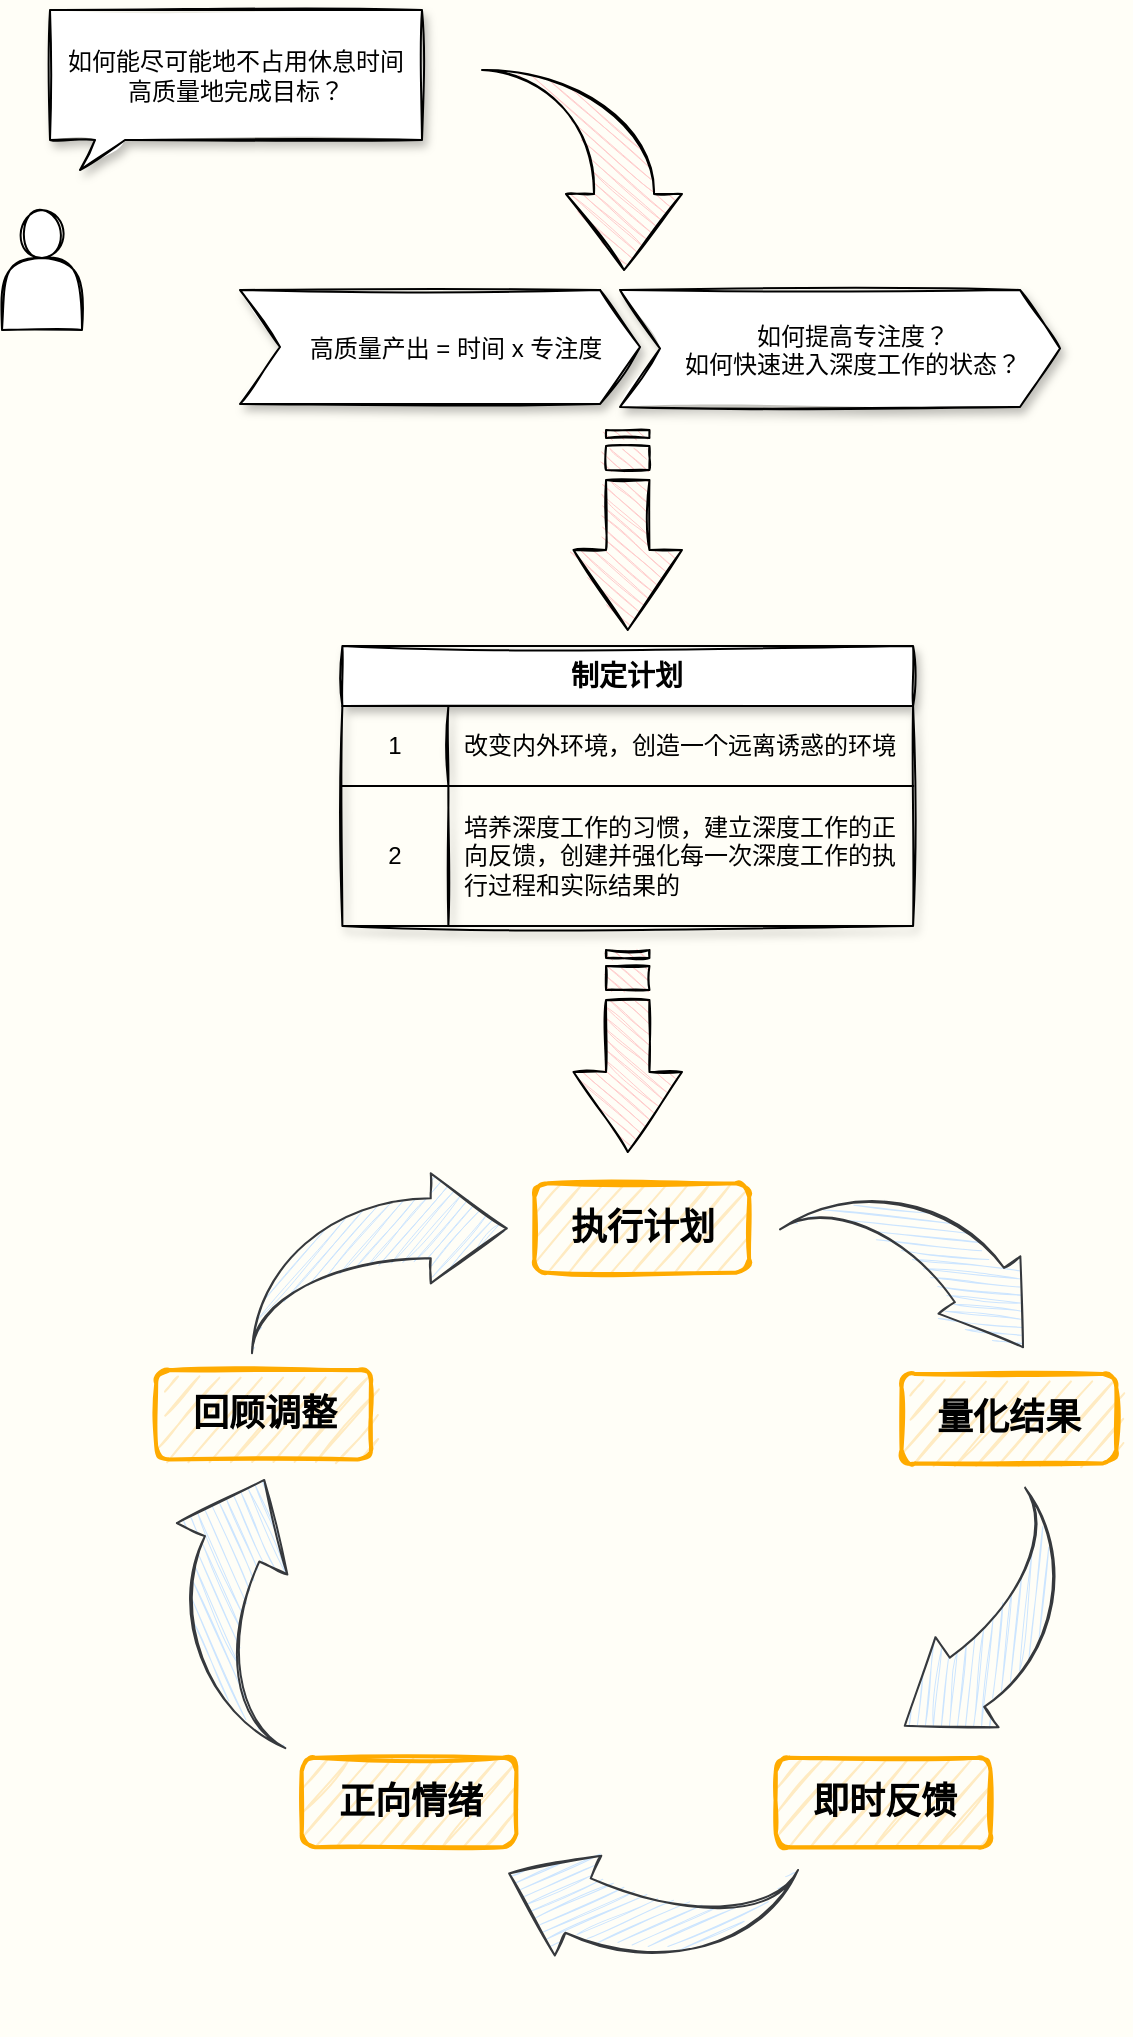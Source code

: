 <mxfile version="14.2.6" type="github">
  <diagram id="OWyOACpLeSbzCplrit9Z" name="第 1 页">
    <mxGraphModel dx="1141" dy="640" grid="0" gridSize="10" guides="1" tooltips="1" connect="1" arrows="1" fold="1" page="1" pageScale="1" pageWidth="827" pageHeight="1169" background="#FFFEF7" math="0" shadow="0">
      <root>
        <mxCell id="0" />
        <mxCell id="1" parent="0" />
        <mxCell id="_OrqzrfAxAN4q48u0Pvt-3" value="" style="shape=actor;whiteSpace=wrap;html=1;sketch=1;rounded=1;" parent="1" vertex="1">
          <mxGeometry x="90" y="190" width="40" height="60" as="geometry" />
        </mxCell>
        <mxCell id="_OrqzrfAxAN4q48u0Pvt-4" value="如何能尽可能地不占用休息时间高质量地完成目标？" style="whiteSpace=wrap;html=1;shape=mxgraph.basic.rectCallout;dx=30;dy=15;boundedLbl=1;shadow=1;spacingLeft=6;spacingRight=6;sketch=1;rounded=1;" parent="1" vertex="1">
          <mxGeometry x="114" y="90" width="186" height="80" as="geometry" />
        </mxCell>
        <mxCell id="_OrqzrfAxAN4q48u0Pvt-8" value="高质量产出 = 时间 x 专注度" style="shape=step;perimeter=stepPerimeter;fixedSize=1;points=[];sketch=1;rounded=0;shadow=1;spacingLeft=16;" parent="1" vertex="1">
          <mxGeometry x="209" y="230" width="200" height="57" as="geometry" />
        </mxCell>
        <mxCell id="_OrqzrfAxAN4q48u0Pvt-10" value="如何提高专注度？&#xa;如何快速进入深度工作的状态？" style="shape=step;perimeter=stepPerimeter;fixedSize=1;points=[];sketch=1;rounded=0;shadow=1;spacingLeft=13;" parent="1" vertex="1">
          <mxGeometry x="399" y="230" width="220" height="58.5" as="geometry" />
        </mxCell>
        <mxCell id="_OrqzrfAxAN4q48u0Pvt-11" value="" style="html=1;shadow=0;dashed=0;align=center;verticalAlign=middle;shape=mxgraph.arrows2.stripedArrow;dy=0.6;dx=40;notch=25;rounded=0;sketch=1;fillColor=#FFCCCC;direction=south;" parent="1" vertex="1">
          <mxGeometry x="375.75" y="300" width="54.25" height="100" as="geometry" />
        </mxCell>
        <mxCell id="_OrqzrfAxAN4q48u0Pvt-12" value="" style="html=1;shadow=0;dashed=0;align=center;verticalAlign=middle;shape=mxgraph.arrows2.jumpInArrow;dy=15;dx=38;arrowHead=58;rounded=0;sketch=1;fillColor=#FFCCCC;direction=south;" parent="1" vertex="1">
          <mxGeometry x="330" y="120" width="100" height="100" as="geometry" />
        </mxCell>
        <mxCell id="_OrqzrfAxAN4q48u0Pvt-20" value="" style="html=1;shadow=0;dashed=0;align=center;verticalAlign=middle;shape=mxgraph.arrows2.stripedArrow;dy=0.6;dx=40;notch=25;rounded=0;sketch=1;fillColor=#FFCCCC;direction=south;" parent="1" vertex="1">
          <mxGeometry x="375.75" y="560" width="54.25" height="101" as="geometry" />
        </mxCell>
        <mxCell id="_OrqzrfAxAN4q48u0Pvt-63" value="" style="group" parent="1" vertex="1" connectable="0">
          <mxGeometry x="150" y="662" width="493.61" height="420.39" as="geometry" />
        </mxCell>
        <mxCell id="_OrqzrfAxAN4q48u0Pvt-53" value="" style="html=1;shadow=0;dashed=0;align=center;verticalAlign=middle;shape=mxgraph.arrows2.jumpInArrow;dy=15;dx=38;arrowHead=55;rounded=0;glass=0;sketch=1;fontSize=16;fillColor=#cce5ff;strokeColor=#36393d;rotation=-155;" parent="_OrqzrfAxAN4q48u0Pvt-63" vertex="1">
          <mxGeometry x="194.91" y="326.26" width="130.15" height="90.13" as="geometry" />
        </mxCell>
        <mxCell id="_OrqzrfAxAN4q48u0Pvt-61" value="" style="group" parent="_OrqzrfAxAN4q48u0Pvt-63" vertex="1" connectable="0">
          <mxGeometry y="-1" width="493.61" height="319.597" as="geometry" />
        </mxCell>
        <mxCell id="_OrqzrfAxAN4q48u0Pvt-62" value="" style="group" parent="_OrqzrfAxAN4q48u0Pvt-61" vertex="1" connectable="0">
          <mxGeometry x="4.007e-14" y="15.666" width="493.61" height="303.931" as="geometry" />
        </mxCell>
        <mxCell id="_OrqzrfAxAN4q48u0Pvt-28" value="&lt;span style=&quot;color: rgb(0 , 0 , 0)&quot;&gt;&lt;font style=&quot;font-size: 18px&quot;&gt;执行计划&lt;/font&gt;&lt;/span&gt;" style="dashed=0;html=1;rounded=1;strokeColor=#FFAB00;fontSize=16;align=center;fontStyle=1;strokeWidth=2;fontColor=#42526E;shadow=0;glass=0;sketch=1;gradientColor=none;fillStyle=auto;fillColor=#FFEBC2;" parent="_OrqzrfAxAN4q48u0Pvt-62" vertex="1">
          <mxGeometry x="206.198" width="107.372" height="44.696" as="geometry" />
        </mxCell>
        <mxCell id="_OrqzrfAxAN4q48u0Pvt-43" value="" style="html=1;shadow=0;dashed=0;align=center;verticalAlign=middle;shape=mxgraph.arrows2.jumpInArrow;dy=15;dx=38;arrowHead=55;rounded=0;glass=0;sketch=1;fontSize=16;fillColor=#cce5ff;strokeColor=#36393d;fillStyle=hachure;" parent="_OrqzrfAxAN4q48u0Pvt-62" vertex="1">
          <mxGeometry x="65" y="-5" width="127.38" height="90" as="geometry" />
        </mxCell>
        <mxCell id="_OrqzrfAxAN4q48u0Pvt-44" value="&lt;span style=&quot;color: rgb(0 , 0 , 0) ; font-size: 18px&quot;&gt;回顾调整&lt;/span&gt;" style="dashed=0;html=1;rounded=1;strokeColor=#FFAB00;fontSize=16;align=center;fontStyle=1;strokeWidth=2;fontColor=#42526E;shadow=0;glass=0;sketch=1;gradientColor=none;fillStyle=hachure;fillColor=#FFEBC2;" parent="_OrqzrfAxAN4q48u0Pvt-62" vertex="1">
          <mxGeometry x="17.1" y="93.392" width="107.372" height="44.696" as="geometry" />
        </mxCell>
        <mxCell id="_OrqzrfAxAN4q48u0Pvt-45" value="&lt;span style=&quot;color: rgb(0 , 0 , 0) ; font-size: 18px&quot;&gt;量化结果&lt;/span&gt;" style="dashed=0;html=1;rounded=1;strokeColor=#FFAB00;fontSize=16;align=center;fontStyle=1;strokeWidth=2;fontColor=#42526E;shadow=0;glass=0;sketch=1;gradientColor=none;fillStyle=hachure;fillColor=#FFEBC2;" parent="_OrqzrfAxAN4q48u0Pvt-62" vertex="1">
          <mxGeometry x="389.767" y="95.332" width="107.372" height="44.696" as="geometry" />
        </mxCell>
        <mxCell id="_OrqzrfAxAN4q48u0Pvt-48" value="&lt;span style=&quot;color: rgb(0 , 0 , 0) ; font-size: 18px&quot;&gt;正向情绪&lt;/span&gt;" style="dashed=0;html=1;rounded=1;strokeColor=#FFAB00;fontSize=16;align=center;fontStyle=1;strokeWidth=2;fontColor=#42526E;shadow=0;glass=0;sketch=1;gradientColor=none;fillStyle=hachure;fillColor=#FFEBC2;" parent="_OrqzrfAxAN4q48u0Pvt-62" vertex="1">
          <mxGeometry x="89.825" y="287.236" width="107.372" height="44.696" as="geometry" />
        </mxCell>
        <mxCell id="_OrqzrfAxAN4q48u0Pvt-49" value="&lt;span style=&quot;color: rgb(0 , 0 , 0) ; font-size: 18px&quot;&gt;即时反馈&lt;/span&gt;" style="dashed=0;html=1;rounded=1;strokeColor=#FFAB00;fontSize=16;align=center;fontStyle=1;strokeWidth=2;fontColor=#42526E;shadow=0;glass=0;sketch=1;gradientColor=none;fillStyle=hachure;fillColor=#FFEBC2;" parent="_OrqzrfAxAN4q48u0Pvt-62" vertex="1">
          <mxGeometry x="326.887" y="287.236" width="107.372" height="44.696" as="geometry" />
        </mxCell>
        <mxCell id="_OrqzrfAxAN4q48u0Pvt-50" value="" style="html=1;shadow=0;dashed=0;align=center;verticalAlign=middle;shape=mxgraph.arrows2.jumpInArrow;dy=15;dx=38;arrowHead=55;rounded=0;glass=0;sketch=1;fontSize=16;fillColor=#cce5ff;strokeColor=#36393d;rotation=145;fillStyle=hachure;" parent="_OrqzrfAxAN4q48u0Pvt-62" vertex="1">
          <mxGeometry x="370.587" y="177.795" width="117.556" height="90.445" as="geometry" />
        </mxCell>
        <mxCell id="_OrqzrfAxAN4q48u0Pvt-47" value="" style="html=1;shadow=0;dashed=0;align=center;verticalAlign=middle;shape=mxgraph.arrows2.jumpInArrow;dy=15;dx=38;arrowHead=49.93;rounded=0;glass=0;sketch=1;fontSize=16;fillColor=#cce5ff;strokeColor=#36393d;rotation=55;fillStyle=hachure;" parent="_OrqzrfAxAN4q48u0Pvt-62" vertex="1">
          <mxGeometry x="341.0" width="117.99" height="90.68" as="geometry" />
        </mxCell>
        <mxCell id="_OrqzrfAxAN4q48u0Pvt-76" value="" style="html=1;shadow=0;dashed=0;align=center;verticalAlign=middle;shape=mxgraph.arrows2.jumpInArrow;dy=15;dx=38;arrowHead=60.92;rounded=0;glass=0;sketch=1;fontSize=16;fillColor=#cce5ff;strokeColor=#36393d;rotation=115;fillStyle=hachure;direction=west;" parent="_OrqzrfAxAN4q48u0Pvt-62" vertex="1">
          <mxGeometry x="4.06" y="160.57" width="117.06" height="96.67" as="geometry" />
        </mxCell>
        <mxCell id="_OrqzrfAxAN4q48u0Pvt-65" value="&lt;font style=&quot;font-size: 14px&quot;&gt;制定计划&lt;/font&gt;" style="shape=table;html=1;whiteSpace=wrap;startSize=30;container=1;collapsible=0;childLayout=tableLayout;fixedRows=1;rowLines=0;fontStyle=1;align=center;shadow=1;sketch=1;" parent="1" vertex="1">
          <mxGeometry x="260.19" y="408" width="285.36" height="140" as="geometry" />
        </mxCell>
        <mxCell id="_OrqzrfAxAN4q48u0Pvt-66" value="" style="shape=partialRectangle;html=1;whiteSpace=wrap;collapsible=0;dropTarget=0;pointerEvents=0;fillColor=none;top=0;left=0;bottom=1;right=0;points=[[0,0.5],[1,0.5]];portConstraint=eastwest;" parent="_OrqzrfAxAN4q48u0Pvt-65" vertex="1">
          <mxGeometry y="30" width="285.36" height="40" as="geometry" />
        </mxCell>
        <mxCell id="_OrqzrfAxAN4q48u0Pvt-67" value="1" style="shape=partialRectangle;html=1;whiteSpace=wrap;connectable=0;fillColor=none;top=0;left=0;bottom=0;right=0;overflow=hidden;" parent="_OrqzrfAxAN4q48u0Pvt-66" vertex="1">
          <mxGeometry width="53" height="40" as="geometry" />
        </mxCell>
        <mxCell id="_OrqzrfAxAN4q48u0Pvt-68" value="改变内外环境，创造一个远离诱惑的环境" style="shape=partialRectangle;html=1;whiteSpace=wrap;connectable=0;fillColor=none;top=0;left=0;bottom=0;right=0;align=left;spacingLeft=6;overflow=hidden;" parent="_OrqzrfAxAN4q48u0Pvt-66" vertex="1">
          <mxGeometry x="53" width="232" height="40" as="geometry" />
        </mxCell>
        <mxCell id="_OrqzrfAxAN4q48u0Pvt-69" value="" style="shape=partialRectangle;html=1;whiteSpace=wrap;collapsible=0;dropTarget=0;pointerEvents=0;fillColor=none;top=0;left=0;bottom=0;right=0;points=[[0,0.5],[1,0.5]];portConstraint=eastwest;" parent="_OrqzrfAxAN4q48u0Pvt-65" vertex="1">
          <mxGeometry y="70" width="285.36" height="70" as="geometry" />
        </mxCell>
        <mxCell id="_OrqzrfAxAN4q48u0Pvt-70" value="2" style="shape=partialRectangle;html=1;whiteSpace=wrap;connectable=0;fillColor=none;top=0;left=0;bottom=0;right=0;overflow=hidden;" parent="_OrqzrfAxAN4q48u0Pvt-69" vertex="1">
          <mxGeometry width="53" height="70" as="geometry" />
        </mxCell>
        <mxCell id="_OrqzrfAxAN4q48u0Pvt-71" value="培养深度工作的习惯，建立深度工作的正向反馈，创建并强化每一次深度工作的执行过程和实际结果的" style="shape=partialRectangle;html=1;whiteSpace=wrap;connectable=0;fillColor=none;top=0;left=0;bottom=0;right=0;align=left;spacingLeft=6;overflow=hidden;" parent="_OrqzrfAxAN4q48u0Pvt-69" vertex="1">
          <mxGeometry x="53" width="232" height="70" as="geometry" />
        </mxCell>
      </root>
    </mxGraphModel>
  </diagram>
</mxfile>
